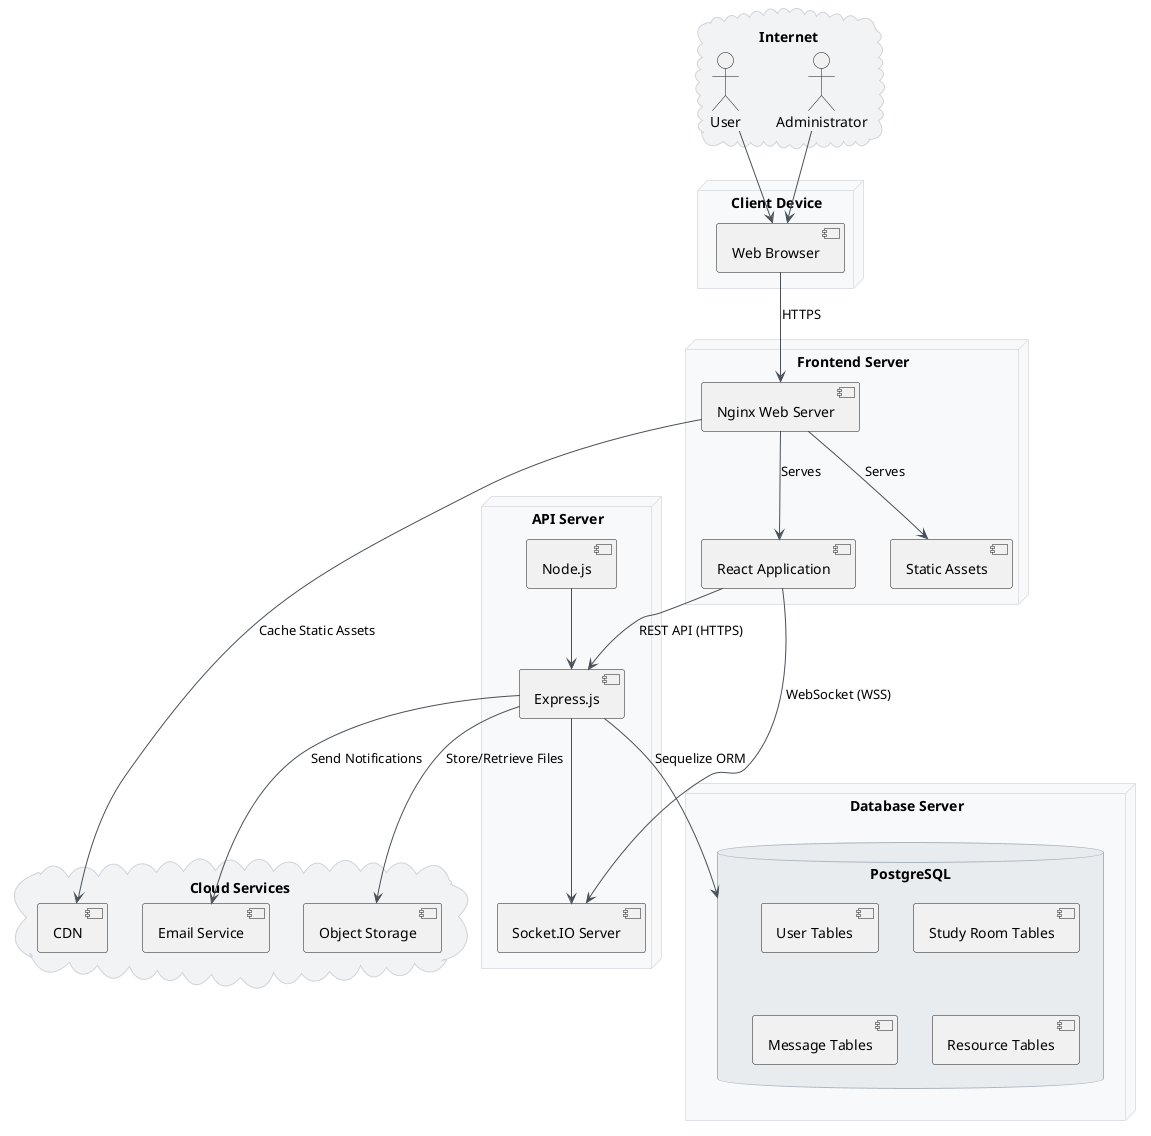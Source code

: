 @startuml StudyConnect Deployment Diagram

skinparam nodeBorderColor #DEE2E6
skinparam nodeBackgroundColor #F8F9FA
skinparam databaseBackgroundColor #E9ECEF
skinparam databaseBorderColor #ADB5BD
skinparam cloudBackgroundColor #F1F3F5
skinparam cloudBorderColor #CED4DA
skinparam arrowColor #495057

cloud "Internet" {
  actor "User" as user
  actor "Administrator" as admin
}

node "Client Device" {
  [Web Browser] as browser
}

node "Frontend Server" {
  [Nginx Web Server] as nginx
  [React Application] as react
  [Static Assets] as assets
}

node "API Server" {
  [Node.js] as nodejs
  [Express.js] as express
  [Socket.IO Server] as socketio
  
  nodejs --> express
  express --> socketio
}

node "Database Server" {
  database "PostgreSQL" as postgres {
    [User Tables]
    [Study Room Tables]
    [Message Tables]
    [Resource Tables]
  }
}

cloud "Cloud Services" {
  [Object Storage] as objectStorage
  [Email Service] as emailService
  [CDN] as cdn
}

user --> browser
admin --> browser

browser --> nginx : HTTPS
nginx --> react : Serves
nginx --> assets : Serves
nginx --> cdn : Cache Static Assets

react --> express : REST API (HTTPS)
react --> socketio : WebSocket (WSS)

express --> postgres : Sequelize ORM
express --> objectStorage : Store/Retrieve Files
express --> emailService : Send Notifications

@enduml 